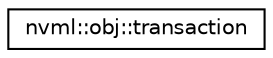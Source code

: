 digraph "Graphical Class Hierarchy"
{
  edge [fontname="Helvetica",fontsize="10",labelfontname="Helvetica",labelfontsize="10"];
  node [fontname="Helvetica",fontsize="10",shape=record];
  rankdir="LR";
  Node1 [label="nvml::obj::transaction",height=0.2,width=0.4,color="black", fillcolor="white", style="filled",URL="$classnvml_1_1obj_1_1transaction.html",tooltip="C++ transaction handler class. "];
}
